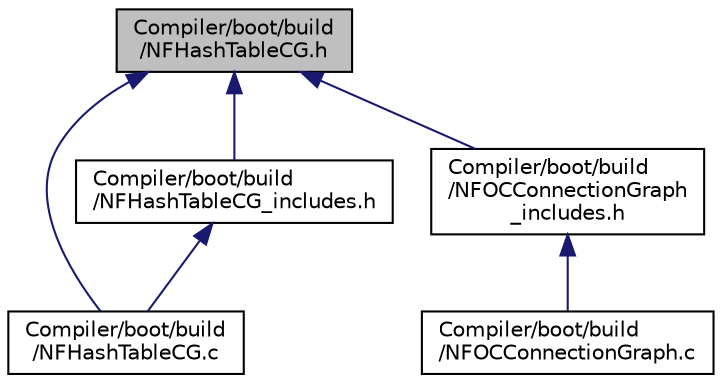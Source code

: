 digraph "Compiler/boot/build/NFHashTableCG.h"
{
  edge [fontname="Helvetica",fontsize="10",labelfontname="Helvetica",labelfontsize="10"];
  node [fontname="Helvetica",fontsize="10",shape=record];
  Node6 [label="Compiler/boot/build\l/NFHashTableCG.h",height=0.2,width=0.4,color="black", fillcolor="grey75", style="filled", fontcolor="black"];
  Node6 -> Node7 [dir="back",color="midnightblue",fontsize="10",style="solid",fontname="Helvetica"];
  Node7 [label="Compiler/boot/build\l/NFHashTableCG.c",height=0.2,width=0.4,color="black", fillcolor="white", style="filled",URL="$dd/d42/_n_f_hash_table_c_g_8c.html"];
  Node6 -> Node8 [dir="back",color="midnightblue",fontsize="10",style="solid",fontname="Helvetica"];
  Node8 [label="Compiler/boot/build\l/NFHashTableCG_includes.h",height=0.2,width=0.4,color="black", fillcolor="white", style="filled",URL="$d8/d9c/_n_f_hash_table_c_g__includes_8h.html"];
  Node8 -> Node7 [dir="back",color="midnightblue",fontsize="10",style="solid",fontname="Helvetica"];
  Node6 -> Node9 [dir="back",color="midnightblue",fontsize="10",style="solid",fontname="Helvetica"];
  Node9 [label="Compiler/boot/build\l/NFOCConnectionGraph\l_includes.h",height=0.2,width=0.4,color="black", fillcolor="white", style="filled",URL="$dc/d52/_n_f_o_c_connection_graph__includes_8h.html"];
  Node9 -> Node10 [dir="back",color="midnightblue",fontsize="10",style="solid",fontname="Helvetica"];
  Node10 [label="Compiler/boot/build\l/NFOCConnectionGraph.c",height=0.2,width=0.4,color="black", fillcolor="white", style="filled",URL="$d3/d84/_n_f_o_c_connection_graph_8c.html"];
}

